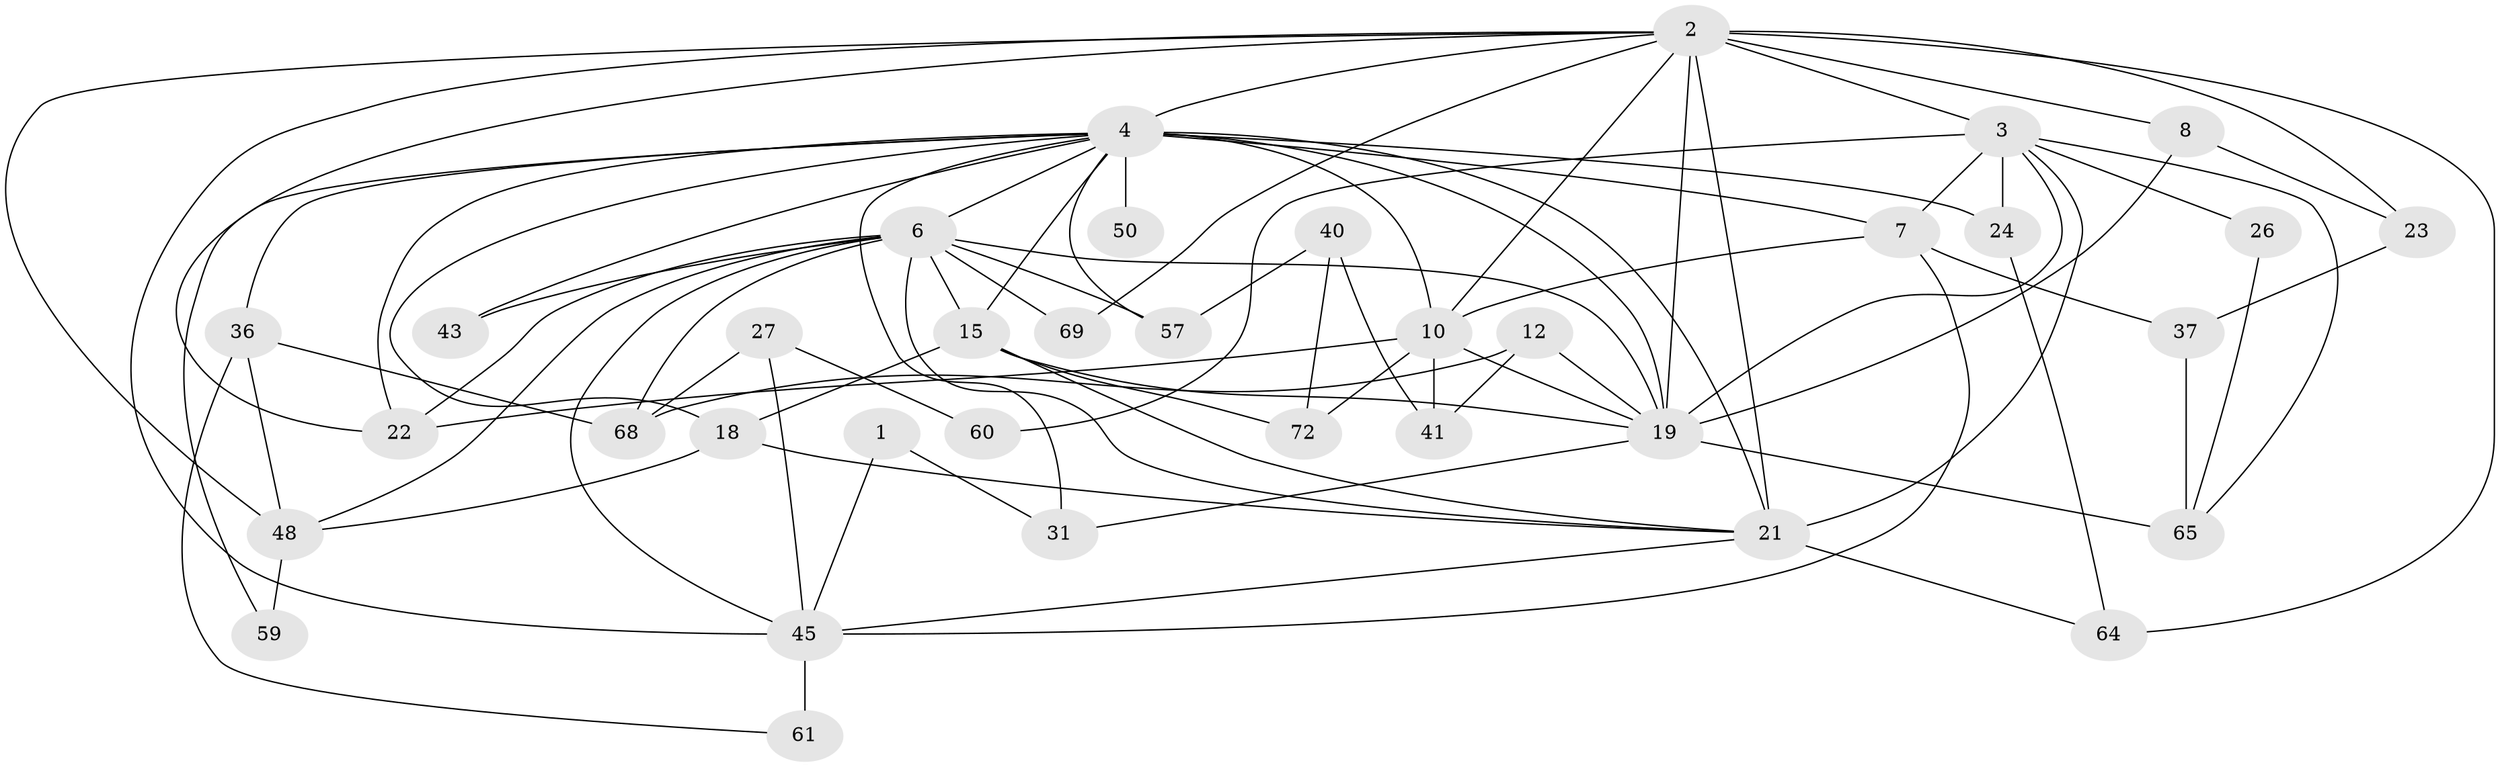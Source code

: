 // original degree distribution, {2: 0.125, 3: 0.3194444444444444, 4: 0.2222222222222222, 6: 0.1111111111111111, 5: 0.16666666666666666, 7: 0.041666666666666664, 8: 0.013888888888888888}
// Generated by graph-tools (version 1.1) at 2025/15/03/09/25 04:15:13]
// undirected, 36 vertices, 83 edges
graph export_dot {
graph [start="1"]
  node [color=gray90,style=filled];
  1;
  2 [super="+5+20"];
  3 [super="+33+49+54"];
  4 [super="+71+14+35+30+25"];
  6 [super="+63+9+44+51+13"];
  7 [super="+42+11"];
  8;
  10 [super="+52+47"];
  12;
  15 [super="+46+39"];
  18 [super="+38"];
  19 [super="+28"];
  21 [super="+29"];
  22;
  23;
  24;
  26;
  27;
  31;
  36;
  37;
  40;
  41;
  43;
  45 [super="+66"];
  48 [super="+53"];
  50;
  57;
  59;
  60;
  61;
  64;
  65 [super="+70"];
  68;
  69;
  72;
  1 -- 45;
  1 -- 31;
  2 -- 64;
  2 -- 48;
  2 -- 45;
  2 -- 3;
  2 -- 4;
  2 -- 69;
  2 -- 8;
  2 -- 10;
  2 -- 19;
  2 -- 21;
  2 -- 22;
  2 -- 23;
  3 -- 19;
  3 -- 24 [weight=2];
  3 -- 26;
  3 -- 60;
  3 -- 7;
  3 -- 65;
  3 -- 21;
  4 -- 36;
  4 -- 50 [weight=2];
  4 -- 19 [weight=2];
  4 -- 24;
  4 -- 57 [weight=2];
  4 -- 15 [weight=2];
  4 -- 43;
  4 -- 31;
  4 -- 7 [weight=2];
  4 -- 21 [weight=4];
  4 -- 6 [weight=2];
  4 -- 22;
  4 -- 10;
  4 -- 59;
  4 -- 18;
  6 -- 69 [weight=2];
  6 -- 43;
  6 -- 19;
  6 -- 57;
  6 -- 21 [weight=2];
  6 -- 68;
  6 -- 45;
  6 -- 15;
  6 -- 48;
  6 -- 22;
  7 -- 37;
  7 -- 10 [weight=3];
  7 -- 45;
  8 -- 23;
  8 -- 19;
  10 -- 41;
  10 -- 19;
  10 -- 22;
  10 -- 72;
  12 -- 41;
  12 -- 68;
  12 -- 19;
  15 -- 72;
  15 -- 18 [weight=2];
  15 -- 21;
  15 -- 19;
  18 -- 48;
  18 -- 21;
  19 -- 65 [weight=3];
  19 -- 31;
  21 -- 64;
  21 -- 45;
  23 -- 37;
  24 -- 64;
  26 -- 65;
  27 -- 68;
  27 -- 60;
  27 -- 45;
  36 -- 68;
  36 -- 48;
  36 -- 61;
  37 -- 65;
  40 -- 57;
  40 -- 72;
  40 -- 41;
  45 -- 61 [weight=2];
  48 -- 59;
}
